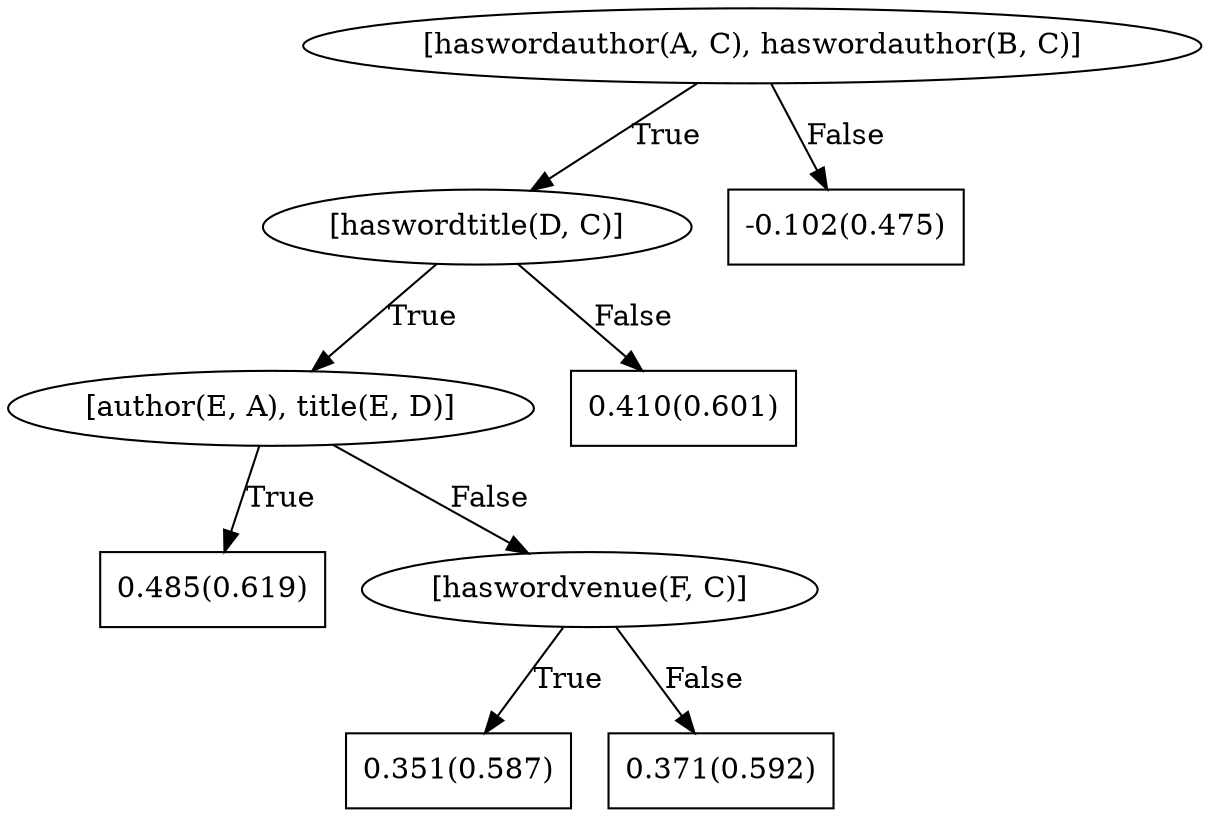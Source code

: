 digraph G{ 
1[label = "[haswordauthor(A, C), haswordauthor(B, C)]"];
1 -> 2[label="True"];
1 -> 3[label="False"];
2[label = "[haswordtitle(D, C)]"];
2 -> 4[label="True"];
2 -> 5[label="False"];
4[label = "[author(E, A), title(E, D)]"];
4 -> 6[label="True"];
4 -> 7[label="False"];
6[shape = box,label = "0.485(0.619)"];
7[label = "[haswordvenue(F, C)]"];
7 -> 8[label="True"];
7 -> 9[label="False"];
8[shape = box,label = "0.351(0.587)"];
9[shape = box,label = "0.371(0.592)"];
5[shape = box,label = "0.410(0.601)"];
3[shape = box,label = "-0.102(0.475)"];
}
